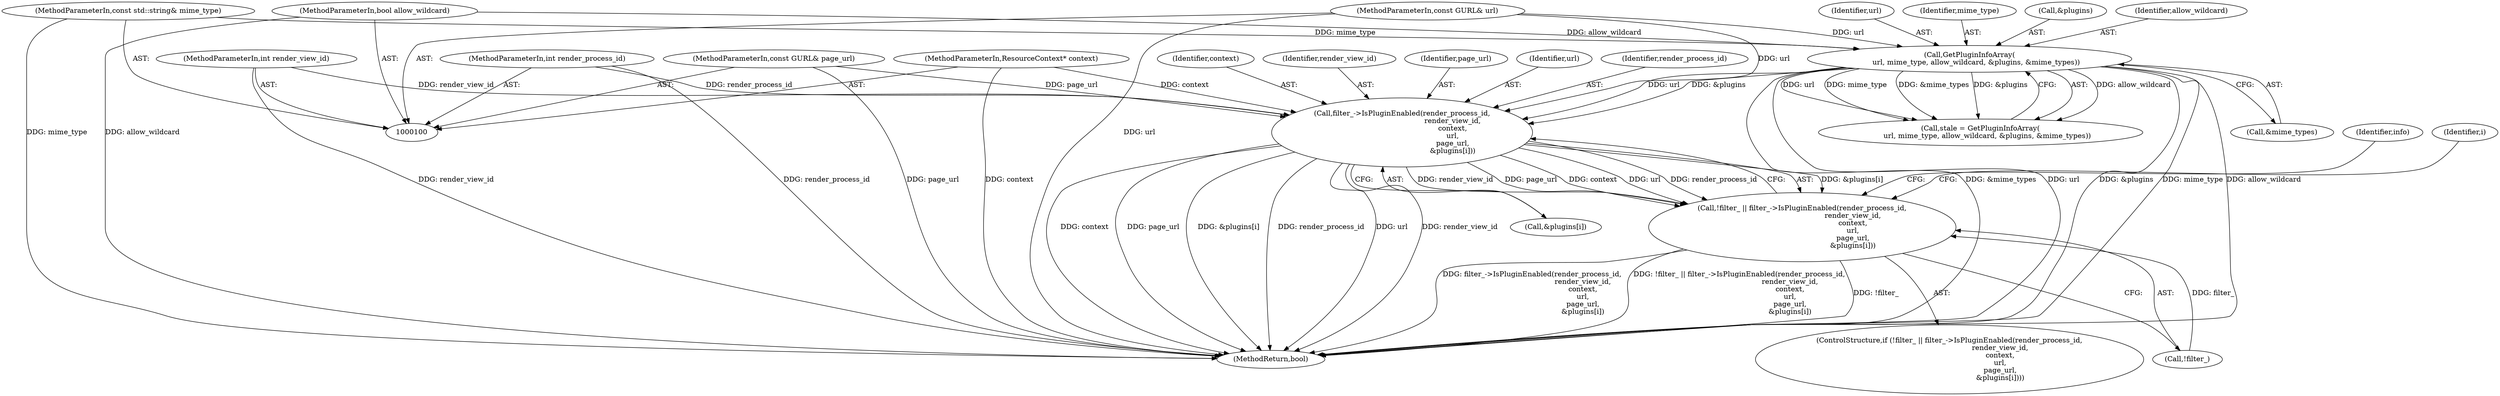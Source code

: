 digraph "0_Chrome_ac8bd041b81e46e4e4fcd5021aaa5499703952e6_4@array" {
"1000154" [label="(Call,filter_->IsPluginEnabled(render_process_id,\n                                             render_view_id,\n                                             context,\n                                             url,\n                                             page_url,\n                                             &plugins[i]))"];
"1000101" [label="(MethodParameterIn,int render_process_id)"];
"1000102" [label="(MethodParameterIn,int render_view_id)"];
"1000103" [label="(MethodParameterIn,ResourceContext* context)"];
"1000125" [label="(Call,GetPluginInfoArray(\n      url, mime_type, allow_wildcard, &plugins, &mime_types))"];
"1000104" [label="(MethodParameterIn,const GURL& url)"];
"1000106" [label="(MethodParameterIn,const std::string& mime_type)"];
"1000107" [label="(MethodParameterIn,bool allow_wildcard)"];
"1000105" [label="(MethodParameterIn,const GURL& page_url)"];
"1000151" [label="(Call,!filter_ || filter_->IsPluginEnabled(render_process_id,\n                                             render_view_id,\n                                             context,\n                                             url,\n                                             page_url,\n                                             &plugins[i]))"];
"1000125" [label="(Call,GetPluginInfoArray(\n      url, mime_type, allow_wildcard, &plugins, &mime_types))"];
"1000102" [label="(MethodParameterIn,int render_view_id)"];
"1000106" [label="(MethodParameterIn,const std::string& mime_type)"];
"1000101" [label="(MethodParameterIn,int render_process_id)"];
"1000151" [label="(Call,!filter_ || filter_->IsPluginEnabled(render_process_id,\n                                             render_view_id,\n                                             context,\n                                             url,\n                                             page_url,\n                                             &plugins[i]))"];
"1000157" [label="(Identifier,context)"];
"1000167" [label="(Identifier,info)"];
"1000127" [label="(Identifier,mime_type)"];
"1000123" [label="(Call,stale = GetPluginInfoArray(\n      url, mime_type, allow_wildcard, &plugins, &mime_types))"];
"1000129" [label="(Call,&plugins)"];
"1000156" [label="(Identifier,render_view_id)"];
"1000131" [label="(Call,&mime_types)"];
"1000150" [label="(ControlStructure,if (!filter_ || filter_->IsPluginEnabled(render_process_id,\n                                             render_view_id,\n                                             context,\n                                             url,\n                                             page_url,\n                                             &plugins[i])))"];
"1000152" [label="(Call,!filter_)"];
"1000159" [label="(Identifier,page_url)"];
"1000128" [label="(Identifier,allow_wildcard)"];
"1000183" [label="(MethodReturn,bool)"];
"1000158" [label="(Identifier,url)"];
"1000107" [label="(MethodParameterIn,bool allow_wildcard)"];
"1000155" [label="(Identifier,render_process_id)"];
"1000148" [label="(Identifier,i)"];
"1000154" [label="(Call,filter_->IsPluginEnabled(render_process_id,\n                                             render_view_id,\n                                             context,\n                                             url,\n                                             page_url,\n                                             &plugins[i]))"];
"1000160" [label="(Call,&plugins[i])"];
"1000103" [label="(MethodParameterIn,ResourceContext* context)"];
"1000126" [label="(Identifier,url)"];
"1000104" [label="(MethodParameterIn,const GURL& url)"];
"1000105" [label="(MethodParameterIn,const GURL& page_url)"];
"1000154" -> "1000151"  [label="AST: "];
"1000154" -> "1000160"  [label="CFG: "];
"1000155" -> "1000154"  [label="AST: "];
"1000156" -> "1000154"  [label="AST: "];
"1000157" -> "1000154"  [label="AST: "];
"1000158" -> "1000154"  [label="AST: "];
"1000159" -> "1000154"  [label="AST: "];
"1000160" -> "1000154"  [label="AST: "];
"1000151" -> "1000154"  [label="CFG: "];
"1000154" -> "1000183"  [label="DDG: context"];
"1000154" -> "1000183"  [label="DDG: page_url"];
"1000154" -> "1000183"  [label="DDG: &plugins[i]"];
"1000154" -> "1000183"  [label="DDG: render_process_id"];
"1000154" -> "1000183"  [label="DDG: url"];
"1000154" -> "1000183"  [label="DDG: render_view_id"];
"1000154" -> "1000151"  [label="DDG: &plugins[i]"];
"1000154" -> "1000151"  [label="DDG: render_view_id"];
"1000154" -> "1000151"  [label="DDG: page_url"];
"1000154" -> "1000151"  [label="DDG: context"];
"1000154" -> "1000151"  [label="DDG: url"];
"1000154" -> "1000151"  [label="DDG: render_process_id"];
"1000101" -> "1000154"  [label="DDG: render_process_id"];
"1000102" -> "1000154"  [label="DDG: render_view_id"];
"1000103" -> "1000154"  [label="DDG: context"];
"1000125" -> "1000154"  [label="DDG: url"];
"1000125" -> "1000154"  [label="DDG: &plugins"];
"1000104" -> "1000154"  [label="DDG: url"];
"1000105" -> "1000154"  [label="DDG: page_url"];
"1000101" -> "1000100"  [label="AST: "];
"1000101" -> "1000183"  [label="DDG: render_process_id"];
"1000102" -> "1000100"  [label="AST: "];
"1000102" -> "1000183"  [label="DDG: render_view_id"];
"1000103" -> "1000100"  [label="AST: "];
"1000103" -> "1000183"  [label="DDG: context"];
"1000125" -> "1000123"  [label="AST: "];
"1000125" -> "1000131"  [label="CFG: "];
"1000126" -> "1000125"  [label="AST: "];
"1000127" -> "1000125"  [label="AST: "];
"1000128" -> "1000125"  [label="AST: "];
"1000129" -> "1000125"  [label="AST: "];
"1000131" -> "1000125"  [label="AST: "];
"1000123" -> "1000125"  [label="CFG: "];
"1000125" -> "1000183"  [label="DDG: url"];
"1000125" -> "1000183"  [label="DDG: &plugins"];
"1000125" -> "1000183"  [label="DDG: mime_type"];
"1000125" -> "1000183"  [label="DDG: allow_wildcard"];
"1000125" -> "1000183"  [label="DDG: &mime_types"];
"1000125" -> "1000123"  [label="DDG: allow_wildcard"];
"1000125" -> "1000123"  [label="DDG: url"];
"1000125" -> "1000123"  [label="DDG: mime_type"];
"1000125" -> "1000123"  [label="DDG: &mime_types"];
"1000125" -> "1000123"  [label="DDG: &plugins"];
"1000104" -> "1000125"  [label="DDG: url"];
"1000106" -> "1000125"  [label="DDG: mime_type"];
"1000107" -> "1000125"  [label="DDG: allow_wildcard"];
"1000104" -> "1000100"  [label="AST: "];
"1000104" -> "1000183"  [label="DDG: url"];
"1000106" -> "1000100"  [label="AST: "];
"1000106" -> "1000183"  [label="DDG: mime_type"];
"1000107" -> "1000100"  [label="AST: "];
"1000107" -> "1000183"  [label="DDG: allow_wildcard"];
"1000105" -> "1000100"  [label="AST: "];
"1000105" -> "1000183"  [label="DDG: page_url"];
"1000151" -> "1000150"  [label="AST: "];
"1000151" -> "1000152"  [label="CFG: "];
"1000152" -> "1000151"  [label="AST: "];
"1000167" -> "1000151"  [label="CFG: "];
"1000148" -> "1000151"  [label="CFG: "];
"1000151" -> "1000183"  [label="DDG: filter_->IsPluginEnabled(render_process_id,\n                                             render_view_id,\n                                             context,\n                                             url,\n                                             page_url,\n                                             &plugins[i])"];
"1000151" -> "1000183"  [label="DDG: !filter_ || filter_->IsPluginEnabled(render_process_id,\n                                             render_view_id,\n                                             context,\n                                             url,\n                                             page_url,\n                                             &plugins[i])"];
"1000151" -> "1000183"  [label="DDG: !filter_"];
"1000152" -> "1000151"  [label="DDG: filter_"];
}
